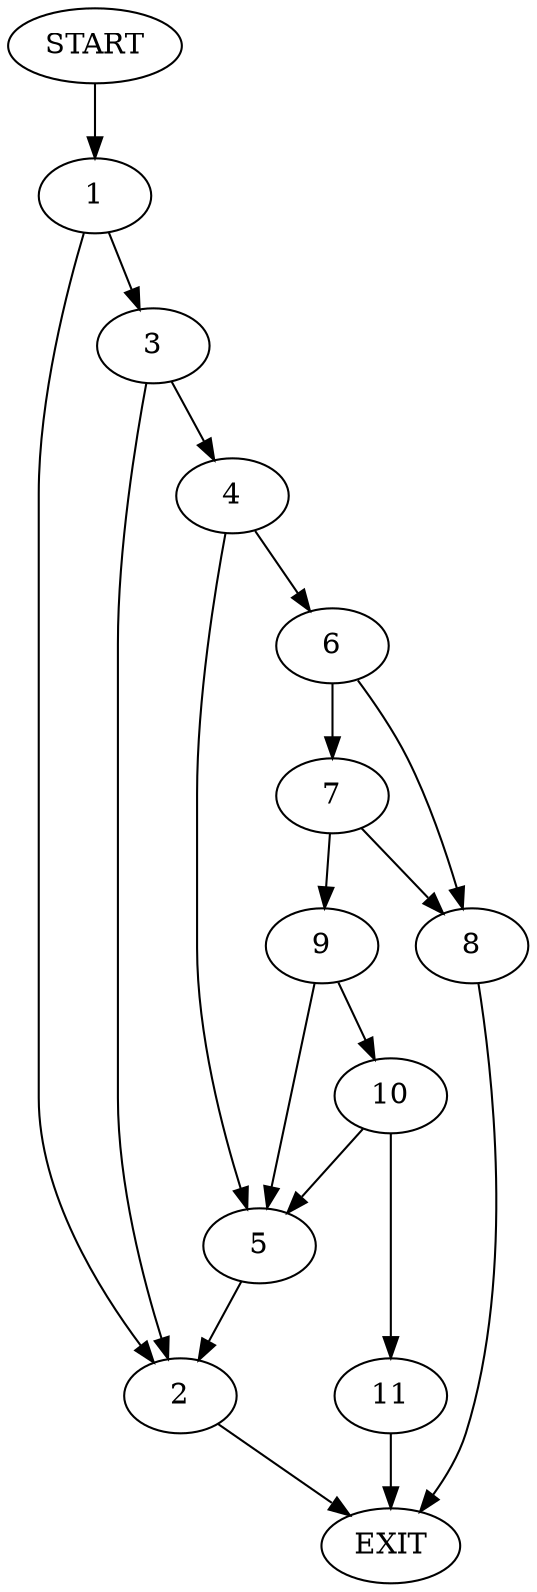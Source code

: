 digraph {
0 [label="START"]
12 [label="EXIT"]
0 -> 1
1 -> 2
1 -> 3
3 -> 2
3 -> 4
2 -> 12
4 -> 5
4 -> 6
5 -> 2
6 -> 7
6 -> 8
7 -> 9
7 -> 8
8 -> 12
9 -> 5
9 -> 10
10 -> 5
10 -> 11
11 -> 12
}
